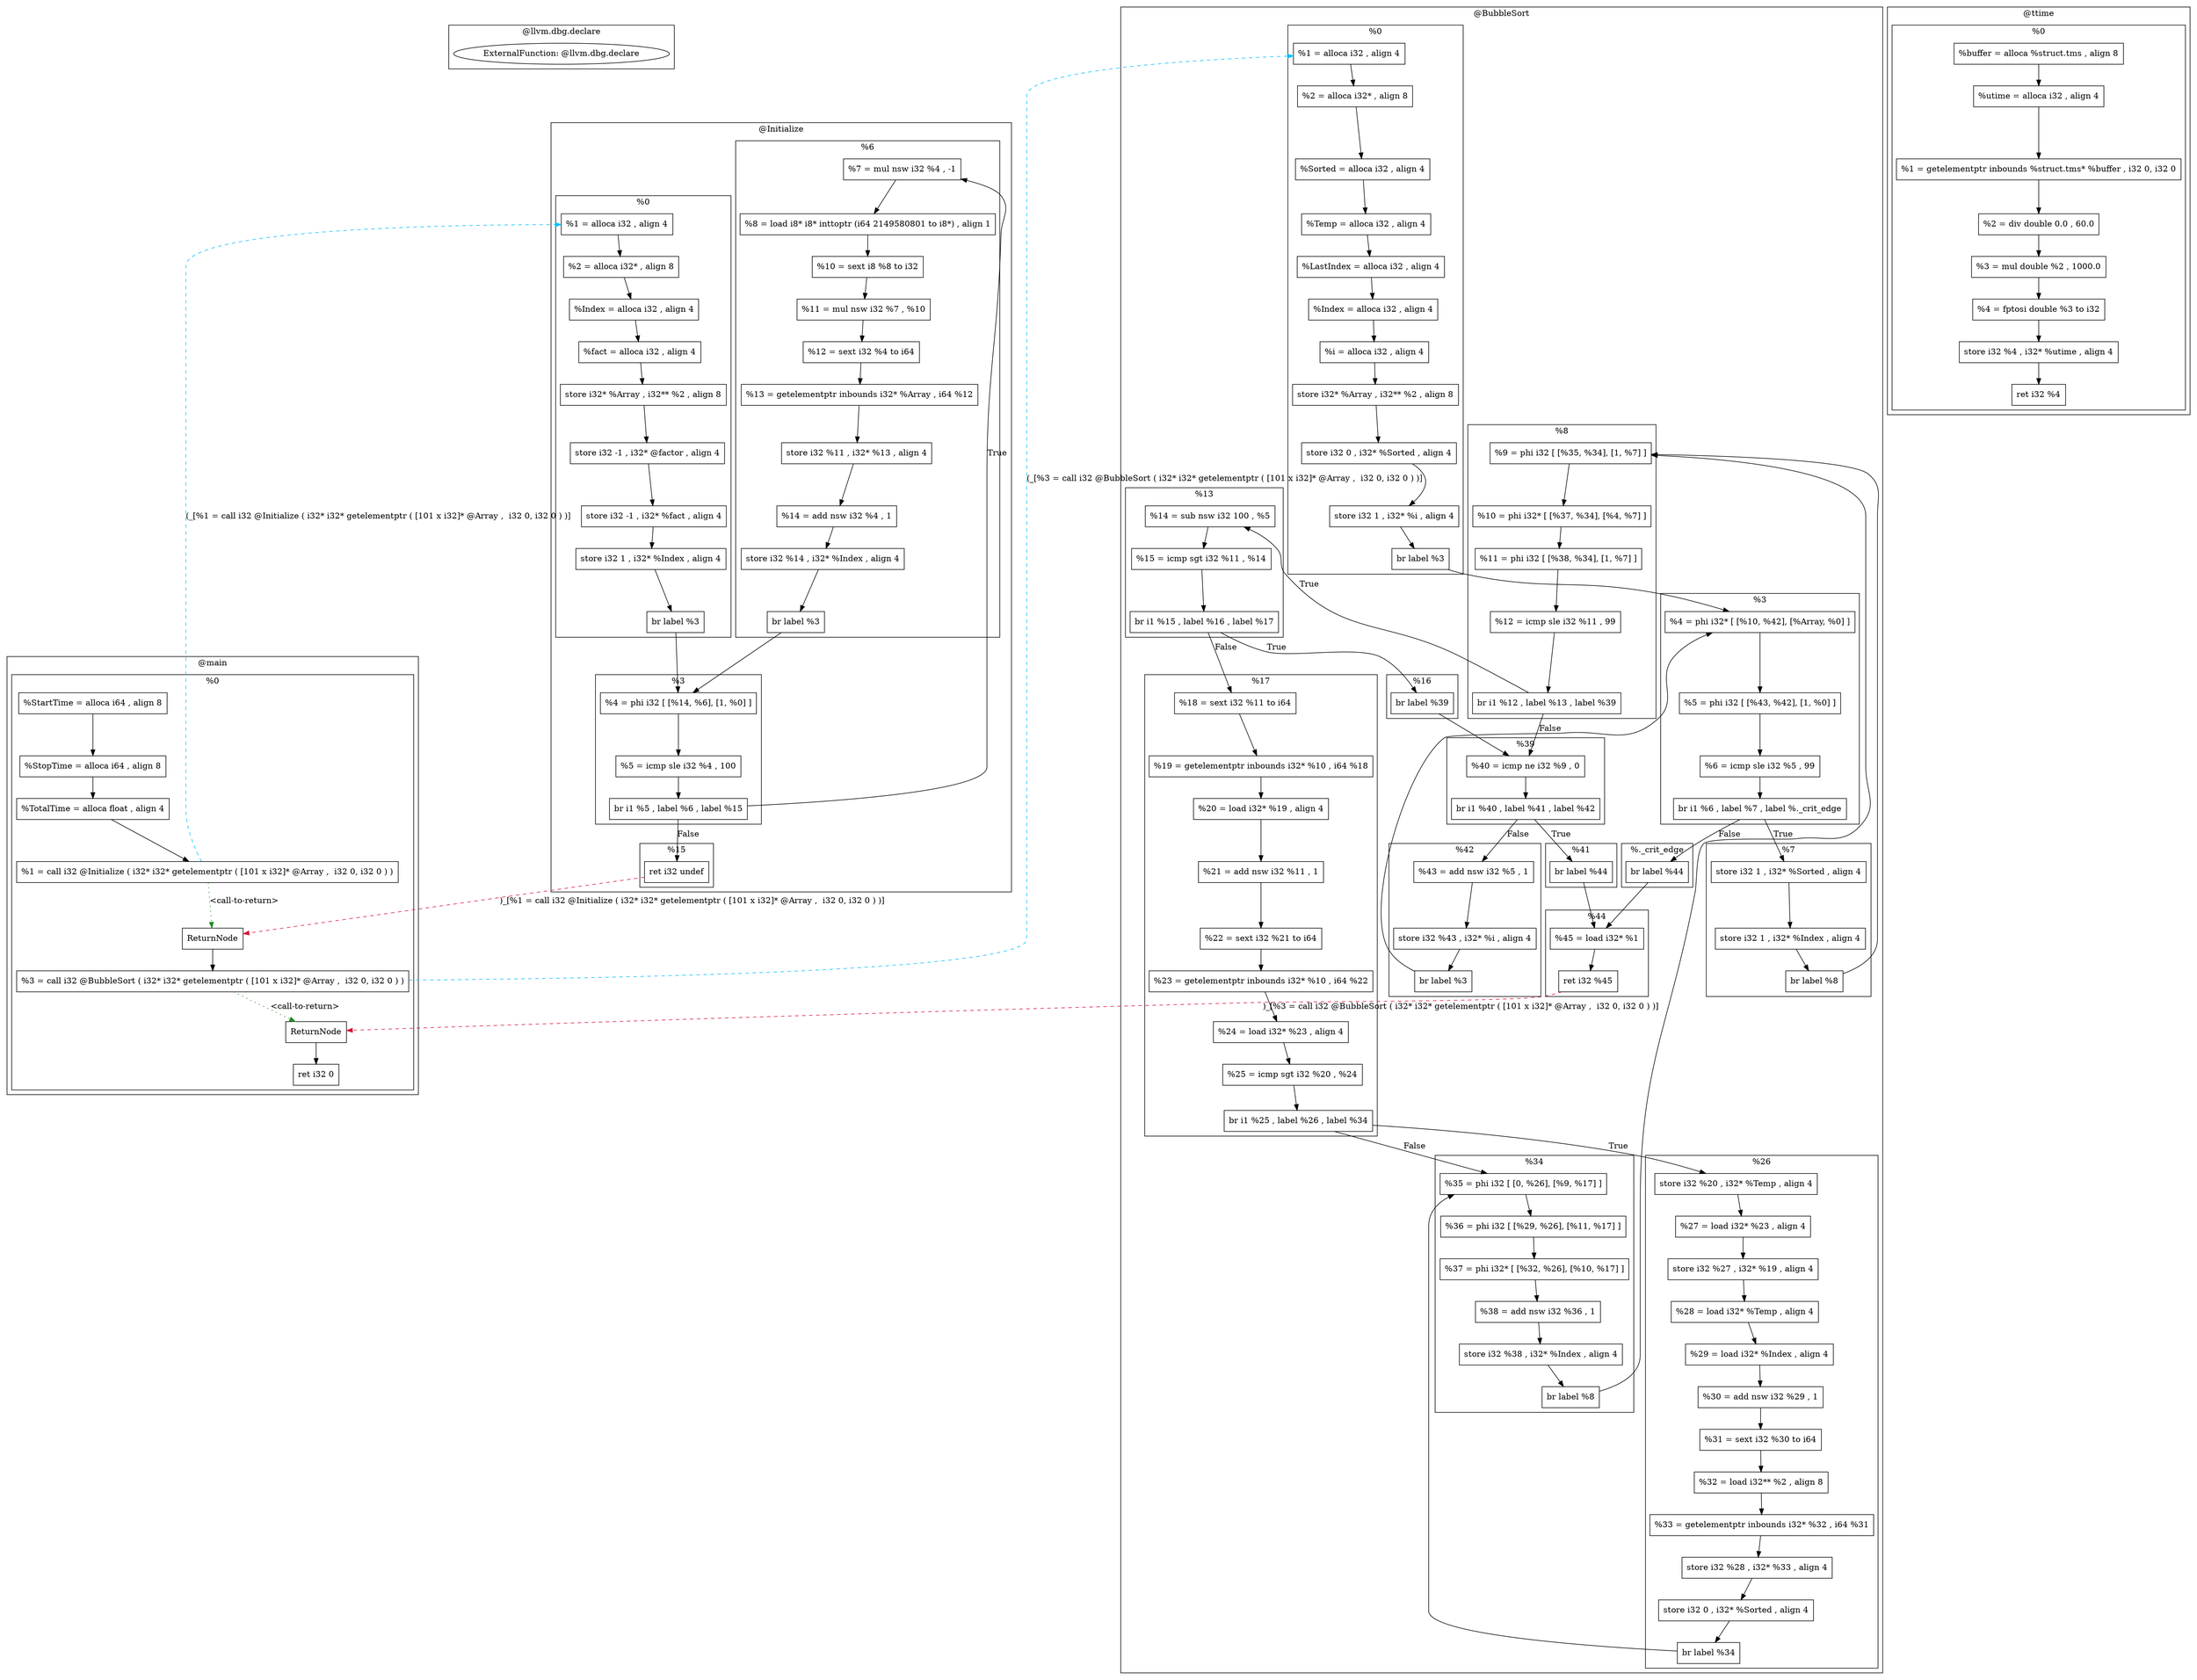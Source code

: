 digraph {
    subgraph cluster_145 {
        graph [label="@llvm.dbg.declare"];
        145 [label="ExternalFunction: @llvm.dbg.declare"];
    }
    subgraph cluster_6 {
        graph [label="@main"];
        subgraph cluster_7 {
            graph [label="%0"];
            -15 [label=ReturnNode
                ,shape=box];
            -12 [label=ReturnNode
                ,shape=box];
            9 [label="%StartTime = alloca i64 , align 8"
              ,shape=box];
            10 [label="%StopTime = alloca i64 , align 8"
               ,shape=box];
            11 [label="%TotalTime = alloca float , align 4"
               ,shape=box];
            12 [label="%1 = call i32 @Initialize ( i32* i32* getelementptr ( [101 x i32]* @Array ,  i32 0, i32 0 ) )"
               ,shape=box];
            15 [label="%3 = call i32 @BubbleSort ( i32* i32* getelementptr ( [101 x i32]* @Array ,  i32 0, i32 0 ) )"
               ,shape=box];
            16 [label="ret i32 0"
               ,shape=box];
        }
    }
    subgraph cluster_17 {
        graph [label="@ttime"];
        subgraph cluster_18 {
            graph [label="%0"];
            19 [label="%buffer = alloca %struct.tms , align 8"
               ,shape=box];
            20 [label="%utime = alloca i32 , align 4"
               ,shape=box];
            21 [label="%1 = getelementptr inbounds %struct.tms* %buffer , i32 0, i32 0"
               ,shape=box];
            24 [label="%2 = div double 0.0 , 60.0"
               ,shape=box];
            26 [label="%3 = mul double %2 , 1000.0"
               ,shape=box];
            27 [label="%4 = fptosi double %3 to i32"
               ,shape=box];
            28 [label="store i32 %4 , i32* %utime , align 4"
               ,shape=box];
            29 [label="ret i32 %4"
               ,shape=box];
        }
    }
    subgraph cluster_30 {
        graph [label="@Initialize"];
        subgraph cluster_32 {
            graph [label="%0"];
            33 [label="%1 = alloca i32 , align 4"
               ,shape=box];
            34 [label="%2 = alloca i32* , align 8"
               ,shape=box];
            35 [label="%Index = alloca i32 , align 4"
               ,shape=box];
            36 [label="%fact = alloca i32 , align 4"
               ,shape=box];
            37 [label="store i32* %Array , i32** %2 , align 8"
               ,shape=box];
            39 [label="store i32 -1 , i32* @factor , align 4"
               ,shape=box];
            40 [label="store i32 -1 , i32* %fact , align 4"
               ,shape=box];
            41 [label="store i32 1 , i32* %Index , align 4"
               ,shape=box];
            42 [label="br label %3"
               ,shape=box];
        }
        subgraph cluster_43 {
            graph [label="%3"];
            44 [label="%4 = phi i32 [ [%14, %6], [1, %0] ]"
               ,shape=box];
            45 [label="%5 = icmp sle i32 %4 , 100"
               ,shape=box];
            47 [label="br i1 %5 , label %6 , label %15"
               ,shape=box];
        }
        subgraph cluster_48 {
            graph [label="%6"];
            49 [label="%7 = mul nsw i32 %4 , -1"
               ,shape=box];
            50 [label="%8 = load i8* i8* inttoptr (i64 2149580801 to i8*) , align 1"
               ,shape=box];
            54 [label="%10 = sext i8 %8 to i32"
               ,shape=box];
            55 [label="%11 = mul nsw i32 %7 , %10"
               ,shape=box];
            56 [label="%12 = sext i32 %4 to i64"
               ,shape=box];
            57 [label="%13 = getelementptr inbounds i32* %Array , i64 %12"
               ,shape=box];
            58 [label="store i32 %11 , i32* %13 , align 4"
               ,shape=box];
            59 [label="%14 = add nsw i32 %4 , 1"
               ,shape=box];
            60 [label="store i32 %14 , i32* %Index , align 4"
               ,shape=box];
            61 [label="br label %3"
               ,shape=box];
        }
        subgraph cluster_62 {
            graph [label="%15"];
            63 [label="ret i32 undef"
               ,shape=box];
        }
    }
    subgraph cluster_65 {
        graph [label="@BubbleSort"];
        subgraph cluster_67 {
            graph [label="%0"];
            68 [label="%1 = alloca i32 , align 4"
               ,shape=box];
            69 [label="%2 = alloca i32* , align 8"
               ,shape=box];
            70 [label="%Sorted = alloca i32 , align 4"
               ,shape=box];
            71 [label="%Temp = alloca i32 , align 4"
               ,shape=box];
            72 [label="%LastIndex = alloca i32 , align 4"
               ,shape=box];
            73 [label="%Index = alloca i32 , align 4"
               ,shape=box];
            74 [label="%i = alloca i32 , align 4"
               ,shape=box];
            75 [label="store i32* %Array , i32** %2 , align 8"
               ,shape=box];
            76 [label="store i32 0 , i32* %Sorted , align 4"
               ,shape=box];
            77 [label="store i32 1 , i32* %i , align 4"
               ,shape=box];
            78 [label="br label %3"
               ,shape=box];
        }
        subgraph cluster_79 {
            graph [label="%3"];
            80 [label="%4 = phi i32* [ [%10, %42], [%Array, %0] ]"
               ,shape=box];
            81 [label="%5 = phi i32 [ [%43, %42], [1, %0] ]"
               ,shape=box];
            82 [label="%6 = icmp sle i32 %5 , 99"
               ,shape=box];
            84 [label="br i1 %6 , label %7 , label %._crit_edge"
               ,shape=box];
        }
        subgraph cluster_85 {
            graph [label="%._crit_edge"];
            86 [label="br label %44"
               ,shape=box];
        }
        subgraph cluster_87 {
            graph [label="%7"];
            88 [label="store i32 1 , i32* %Sorted , align 4"
               ,shape=box];
            89 [label="store i32 1 , i32* %Index , align 4"
               ,shape=box];
            90 [label="br label %8"
               ,shape=box];
        }
        subgraph cluster_91 {
            graph [label="%8"];
            92 [label="%9 = phi i32 [ [%35, %34], [1, %7] ]"
               ,shape=box];
            93 [label="%10 = phi i32* [ [%37, %34], [%4, %7] ]"
               ,shape=box];
            94 [label="%11 = phi i32 [ [%38, %34], [1, %7] ]"
               ,shape=box];
            95 [label="%12 = icmp sle i32 %11 , 99"
               ,shape=box];
            96 [label="br i1 %12 , label %13 , label %39"
               ,shape=box];
        }
        subgraph cluster_97 {
            graph [label="%13"];
            98 [label="%14 = sub nsw i32 100 , %5"
               ,shape=box];
            99 [label="%15 = icmp sgt i32 %11 , %14"
               ,shape=box];
            100 [label="br i1 %15 , label %16 , label %17"
                ,shape=box];
        }
        subgraph cluster_101 {
            graph [label="%16"];
            102 [label="br label %39"
                ,shape=box];
        }
        subgraph cluster_103 {
            graph [label="%17"];
            104 [label="%18 = sext i32 %11 to i64"
                ,shape=box];
            105 [label="%19 = getelementptr inbounds i32* %10 , i64 %18"
                ,shape=box];
            106 [label="%20 = load i32* %19 , align 4"
                ,shape=box];
            107 [label="%21 = add nsw i32 %11 , 1"
                ,shape=box];
            108 [label="%22 = sext i32 %21 to i64"
                ,shape=box];
            109 [label="%23 = getelementptr inbounds i32* %10 , i64 %22"
                ,shape=box];
            110 [label="%24 = load i32* %23 , align 4"
                ,shape=box];
            111 [label="%25 = icmp sgt i32 %20 , %24"
                ,shape=box];
            112 [label="br i1 %25 , label %26 , label %34"
                ,shape=box];
        }
        subgraph cluster_113 {
            graph [label="%26"];
            114 [label="store i32 %20 , i32* %Temp , align 4"
                ,shape=box];
            115 [label="%27 = load i32* %23 , align 4"
                ,shape=box];
            116 [label="store i32 %27 , i32* %19 , align 4"
                ,shape=box];
            117 [label="%28 = load i32* %Temp , align 4"
                ,shape=box];
            118 [label="%29 = load i32* %Index , align 4"
                ,shape=box];
            119 [label="%30 = add nsw i32 %29 , 1"
                ,shape=box];
            120 [label="%31 = sext i32 %30 to i64"
                ,shape=box];
            121 [label="%32 = load i32** %2 , align 8"
                ,shape=box];
            122 [label="%33 = getelementptr inbounds i32* %32 , i64 %31"
                ,shape=box];
            123 [label="store i32 %28 , i32* %33 , align 4"
                ,shape=box];
            124 [label="store i32 0 , i32* %Sorted , align 4"
                ,shape=box];
            125 [label="br label %34"
                ,shape=box];
        }
        subgraph cluster_126 {
            graph [label="%34"];
            127 [label="%35 = phi i32 [ [0, %26], [%9, %17] ]"
                ,shape=box];
            128 [label="%36 = phi i32 [ [%29, %26], [%11, %17] ]"
                ,shape=box];
            129 [label="%37 = phi i32* [ [%32, %26], [%10, %17] ]"
                ,shape=box];
            130 [label="%38 = add nsw i32 %36 , 1"
                ,shape=box];
            131 [label="store i32 %38 , i32* %Index , align 4"
                ,shape=box];
            132 [label="br label %8"
                ,shape=box];
        }
        subgraph cluster_133 {
            graph [label="%39"];
            134 [label="%40 = icmp ne i32 %9 , 0"
                ,shape=box];
            135 [label="br i1 %40 , label %41 , label %42"
                ,shape=box];
        }
        subgraph cluster_136 {
            graph [label="%41"];
            137 [label="br label %44"
                ,shape=box];
        }
        subgraph cluster_138 {
            graph [label="%42"];
            139 [label="%43 = add nsw i32 %5 , 1"
                ,shape=box];
            140 [label="store i32 %43 , i32* %i , align 4"
                ,shape=box];
            141 [label="br label %3"
                ,shape=box];
        }
        subgraph cluster_142 {
            graph [label="%44"];
            143 [label="%45 = load i32* %1"
                ,shape=box];
            144 [label="ret i32 %45"
                ,shape=box];
        }
    }
    -15 -> 16 [label=""];
    -12 -> 15 [label=""];
    9 -> 10 [label=""];
    10 -> 11 [label=""];
    11 -> 12 [label=""];
    12 -> -12 [label="<call-to-return>"
              ,style=dotted
              ,color=forestgreen];
    12 -> 33 [label="(_[%1 = call i32 @Initialize ( i32* i32* getelementptr ( [101 x i32]* @Array ,  i32 0, i32 0 ) )]"
             ,style=dashed
             ,color=deepskyblue];
    15 -> -15 [label="<call-to-return>"
              ,style=dotted
              ,color=forestgreen];
    15 -> 68 [label="(_[%3 = call i32 @BubbleSort ( i32* i32* getelementptr ( [101 x i32]* @Array ,  i32 0, i32 0 ) )]"
             ,style=dashed
             ,color=deepskyblue];
    19 -> 20 [label=""];
    20 -> 21 [label=""];
    21 -> 24 [label=""];
    24 -> 26 [label=""];
    26 -> 27 [label=""];
    27 -> 28 [label=""];
    28 -> 29 [label=""];
    33 -> 34 [label=""];
    34 -> 35 [label=""];
    35 -> 36 [label=""];
    36 -> 37 [label=""];
    37 -> 39 [label=""];
    39 -> 40 [label=""];
    40 -> 41 [label=""];
    41 -> 42 [label=""];
    42 -> 44 [label=""];
    44 -> 45 [label=""];
    45 -> 47 [label=""];
    47 -> 49 [label=True];
    47 -> 63 [label=False];
    49 -> 50 [label=""];
    50 -> 54 [label=""];
    54 -> 55 [label=""];
    55 -> 56 [label=""];
    56 -> 57 [label=""];
    57 -> 58 [label=""];
    58 -> 59 [label=""];
    59 -> 60 [label=""];
    60 -> 61 [label=""];
    61 -> 44 [label=""];
    63 -> -12 [label=")_[%1 = call i32 @Initialize ( i32* i32* getelementptr ( [101 x i32]* @Array ,  i32 0, i32 0 ) )]"
              ,style=dashed
              ,color=crimson];
    68 -> 69 [label=""];
    69 -> 70 [label=""];
    70 -> 71 [label=""];
    71 -> 72 [label=""];
    72 -> 73 [label=""];
    73 -> 74 [label=""];
    74 -> 75 [label=""];
    75 -> 76 [label=""];
    76 -> 77 [label=""];
    77 -> 78 [label=""];
    78 -> 80 [label=""];
    80 -> 81 [label=""];
    81 -> 82 [label=""];
    82 -> 84 [label=""];
    84 -> 86 [label=False];
    84 -> 88 [label=True];
    86 -> 143 [label=""];
    88 -> 89 [label=""];
    89 -> 90 [label=""];
    90 -> 92 [label=""];
    92 -> 93 [label=""];
    93 -> 94 [label=""];
    94 -> 95 [label=""];
    95 -> 96 [label=""];
    96 -> 98 [label=True];
    96 -> 134 [label=False];
    98 -> 99 [label=""];
    99 -> 100 [label=""];
    100 -> 102 [label=True];
    100 -> 104 [label=False];
    102 -> 134 [label=""];
    104 -> 105 [label=""];
    105 -> 106 [label=""];
    106 -> 107 [label=""];
    107 -> 108 [label=""];
    108 -> 109 [label=""];
    109 -> 110 [label=""];
    110 -> 111 [label=""];
    111 -> 112 [label=""];
    112 -> 114 [label=True];
    112 -> 127 [label=False];
    114 -> 115 [label=""];
    115 -> 116 [label=""];
    116 -> 117 [label=""];
    117 -> 118 [label=""];
    118 -> 119 [label=""];
    119 -> 120 [label=""];
    120 -> 121 [label=""];
    121 -> 122 [label=""];
    122 -> 123 [label=""];
    123 -> 124 [label=""];
    124 -> 125 [label=""];
    125 -> 127 [label=""];
    127 -> 128 [label=""];
    128 -> 129 [label=""];
    129 -> 130 [label=""];
    130 -> 131 [label=""];
    131 -> 132 [label=""];
    132 -> 92 [label=""];
    134 -> 135 [label=""];
    135 -> 137 [label=True];
    135 -> 139 [label=False];
    137 -> 143 [label=""];
    139 -> 140 [label=""];
    140 -> 141 [label=""];
    141 -> 80 [label=""];
    143 -> 144 [label=""];
    144 -> -15 [label=")_[%3 = call i32 @BubbleSort ( i32* i32* getelementptr ( [101 x i32]* @Array ,  i32 0, i32 0 ) )]"
               ,style=dashed
               ,color=crimson];
}